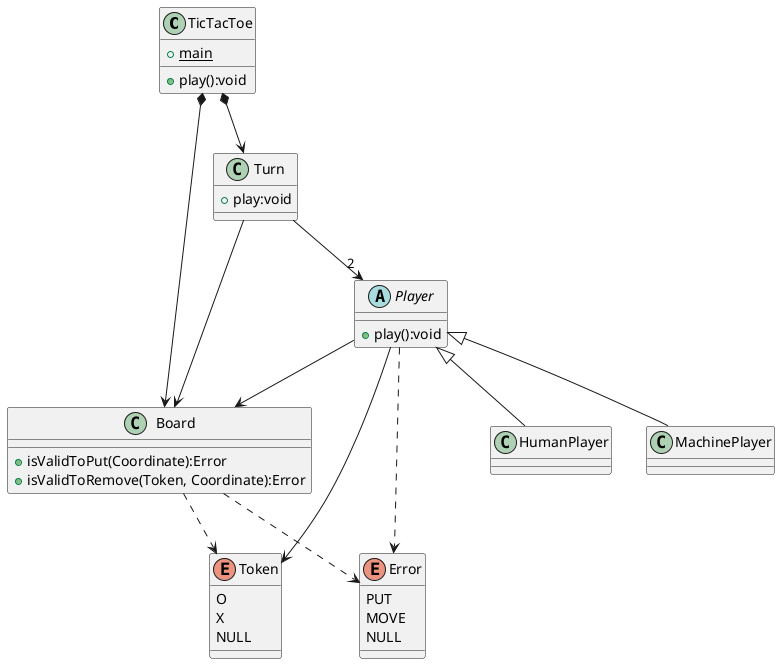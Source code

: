 @startuml tictactoe

class TicTacToe {
    + play():void
    + {static} main
}
TicTacToe *--> Board
TicTacToe *--> Turn

Turn --> "2" Player
Turn --> Board
class Turn {
    + play:void
}

abstract class Player {
    + play():void
}
Player --> Board
Player --> Token
Player ..> Error

class Board {
    + isValidToPut(Coordinate):Error
    + isValidToRemove(Token, Coordinate):Error
}
Board ..> Token
Board ..> Error

enum Error {
    PUT
    MOVE
    NULL
}

enum Token {
    O
    X
    NULL
}

Player <|-- HumanPlayer
Player <|-- MachinePlayer

@enduml